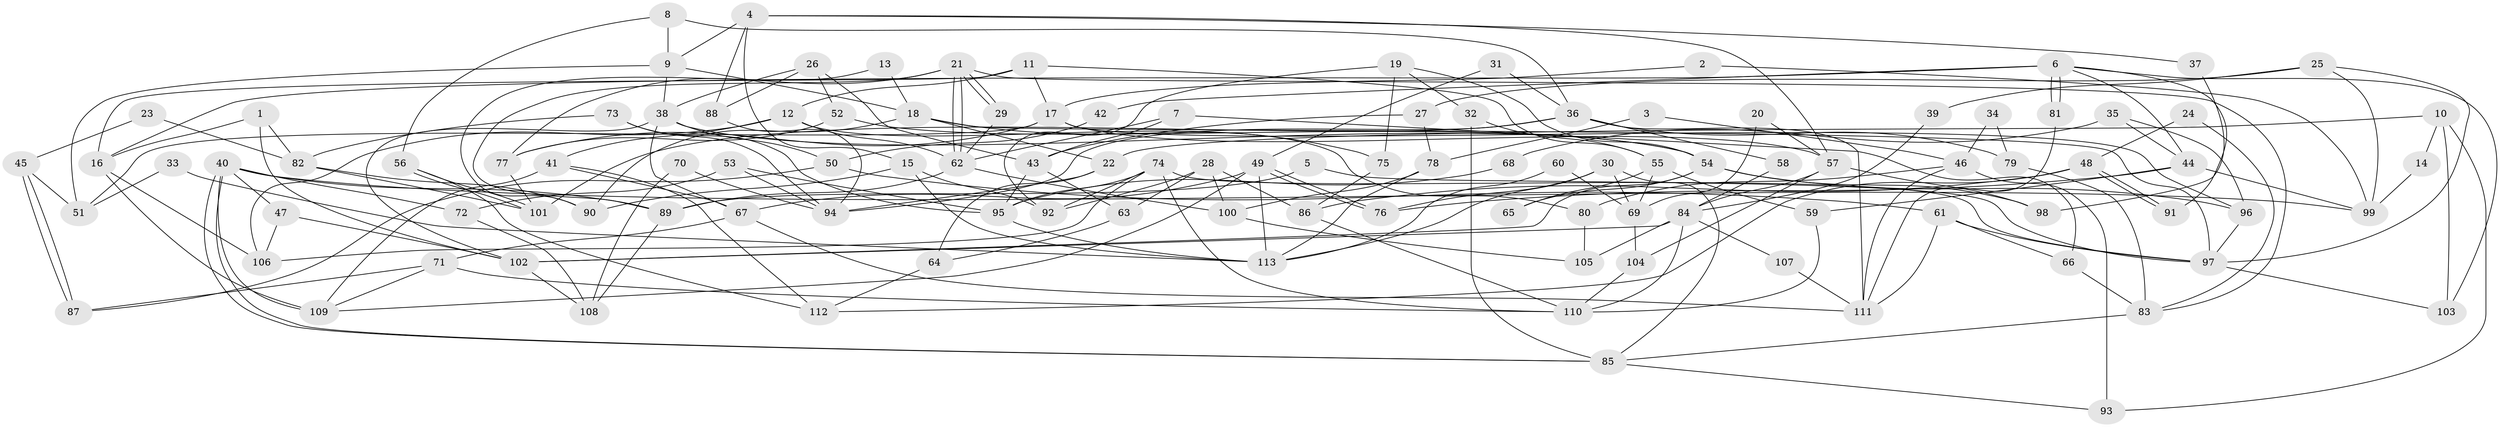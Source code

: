 // Generated by graph-tools (version 1.1) at 2025/15/03/09/25 04:15:17]
// undirected, 113 vertices, 226 edges
graph export_dot {
graph [start="1"]
  node [color=gray90,style=filled];
  1;
  2;
  3;
  4;
  5;
  6;
  7;
  8;
  9;
  10;
  11;
  12;
  13;
  14;
  15;
  16;
  17;
  18;
  19;
  20;
  21;
  22;
  23;
  24;
  25;
  26;
  27;
  28;
  29;
  30;
  31;
  32;
  33;
  34;
  35;
  36;
  37;
  38;
  39;
  40;
  41;
  42;
  43;
  44;
  45;
  46;
  47;
  48;
  49;
  50;
  51;
  52;
  53;
  54;
  55;
  56;
  57;
  58;
  59;
  60;
  61;
  62;
  63;
  64;
  65;
  66;
  67;
  68;
  69;
  70;
  71;
  72;
  73;
  74;
  75;
  76;
  77;
  78;
  79;
  80;
  81;
  82;
  83;
  84;
  85;
  86;
  87;
  88;
  89;
  90;
  91;
  92;
  93;
  94;
  95;
  96;
  97;
  98;
  99;
  100;
  101;
  102;
  103;
  104;
  105;
  106;
  107;
  108;
  109;
  110;
  111;
  112;
  113;
  1 -- 16;
  1 -- 102;
  1 -- 82;
  2 -- 99;
  2 -- 17;
  3 -- 78;
  3 -- 46;
  4 -- 9;
  4 -- 57;
  4 -- 15;
  4 -- 37;
  4 -- 88;
  5 -- 97;
  5 -- 89;
  6 -- 16;
  6 -- 81;
  6 -- 81;
  6 -- 42;
  6 -- 44;
  6 -- 91;
  6 -- 103;
  7 -- 66;
  7 -- 62;
  7 -- 43;
  8 -- 36;
  8 -- 9;
  8 -- 56;
  9 -- 18;
  9 -- 38;
  9 -- 51;
  10 -- 103;
  10 -- 22;
  10 -- 14;
  10 -- 93;
  11 -- 12;
  11 -- 55;
  11 -- 16;
  11 -- 17;
  12 -- 106;
  12 -- 41;
  12 -- 62;
  12 -- 80;
  13 -- 90;
  13 -- 18;
  14 -- 99;
  15 -- 113;
  15 -- 90;
  15 -- 92;
  16 -- 109;
  16 -- 106;
  17 -- 96;
  17 -- 51;
  17 -- 57;
  17 -- 77;
  18 -- 90;
  18 -- 97;
  18 -- 22;
  18 -- 75;
  19 -- 54;
  19 -- 92;
  19 -- 32;
  19 -- 75;
  20 -- 69;
  20 -- 57;
  21 -- 29;
  21 -- 29;
  21 -- 62;
  21 -- 62;
  21 -- 77;
  21 -- 83;
  21 -- 89;
  22 -- 64;
  22 -- 94;
  23 -- 45;
  23 -- 82;
  24 -- 83;
  24 -- 48;
  25 -- 97;
  25 -- 27;
  25 -- 39;
  25 -- 99;
  26 -- 38;
  26 -- 52;
  26 -- 43;
  26 -- 88;
  27 -- 78;
  27 -- 43;
  28 -- 92;
  28 -- 86;
  28 -- 63;
  28 -- 100;
  29 -- 62;
  30 -- 76;
  30 -- 113;
  30 -- 69;
  30 -- 85;
  31 -- 49;
  31 -- 36;
  32 -- 85;
  32 -- 55;
  33 -- 113;
  33 -- 51;
  34 -- 79;
  34 -- 46;
  35 -- 96;
  35 -- 44;
  35 -- 68;
  36 -- 101;
  36 -- 94;
  36 -- 58;
  36 -- 79;
  36 -- 111;
  37 -- 98;
  38 -- 67;
  38 -- 102;
  38 -- 50;
  38 -- 54;
  39 -- 84;
  40 -- 89;
  40 -- 85;
  40 -- 85;
  40 -- 47;
  40 -- 72;
  40 -- 99;
  40 -- 109;
  41 -- 109;
  41 -- 67;
  41 -- 112;
  42 -- 50;
  43 -- 63;
  43 -- 95;
  44 -- 99;
  44 -- 59;
  44 -- 76;
  45 -- 51;
  45 -- 87;
  45 -- 87;
  46 -- 93;
  46 -- 80;
  46 -- 111;
  47 -- 106;
  47 -- 102;
  48 -- 112;
  48 -- 91;
  48 -- 91;
  48 -- 86;
  49 -- 109;
  49 -- 76;
  49 -- 76;
  49 -- 67;
  49 -- 113;
  50 -- 87;
  50 -- 61;
  52 -- 77;
  52 -- 54;
  53 -- 95;
  53 -- 94;
  53 -- 72;
  54 -- 102;
  54 -- 65;
  54 -- 96;
  54 -- 98;
  55 -- 59;
  55 -- 65;
  55 -- 69;
  56 -- 101;
  56 -- 101;
  56 -- 112;
  57 -- 104;
  57 -- 84;
  57 -- 98;
  58 -- 84;
  59 -- 110;
  60 -- 69;
  60 -- 113;
  61 -- 111;
  61 -- 66;
  61 -- 97;
  62 -- 89;
  62 -- 100;
  63 -- 64;
  64 -- 112;
  66 -- 83;
  67 -- 111;
  67 -- 71;
  68 -- 95;
  69 -- 104;
  70 -- 108;
  70 -- 94;
  71 -- 110;
  71 -- 87;
  71 -- 109;
  72 -- 108;
  73 -- 94;
  73 -- 82;
  73 -- 95;
  74 -- 95;
  74 -- 110;
  74 -- 92;
  74 -- 97;
  74 -- 106;
  75 -- 86;
  77 -- 101;
  78 -- 113;
  78 -- 100;
  79 -- 83;
  80 -- 105;
  81 -- 111;
  82 -- 101;
  82 -- 90;
  83 -- 85;
  84 -- 102;
  84 -- 105;
  84 -- 107;
  84 -- 110;
  85 -- 93;
  86 -- 110;
  88 -- 94;
  89 -- 108;
  95 -- 113;
  96 -- 97;
  97 -- 103;
  100 -- 105;
  102 -- 108;
  104 -- 110;
  107 -- 111;
}
